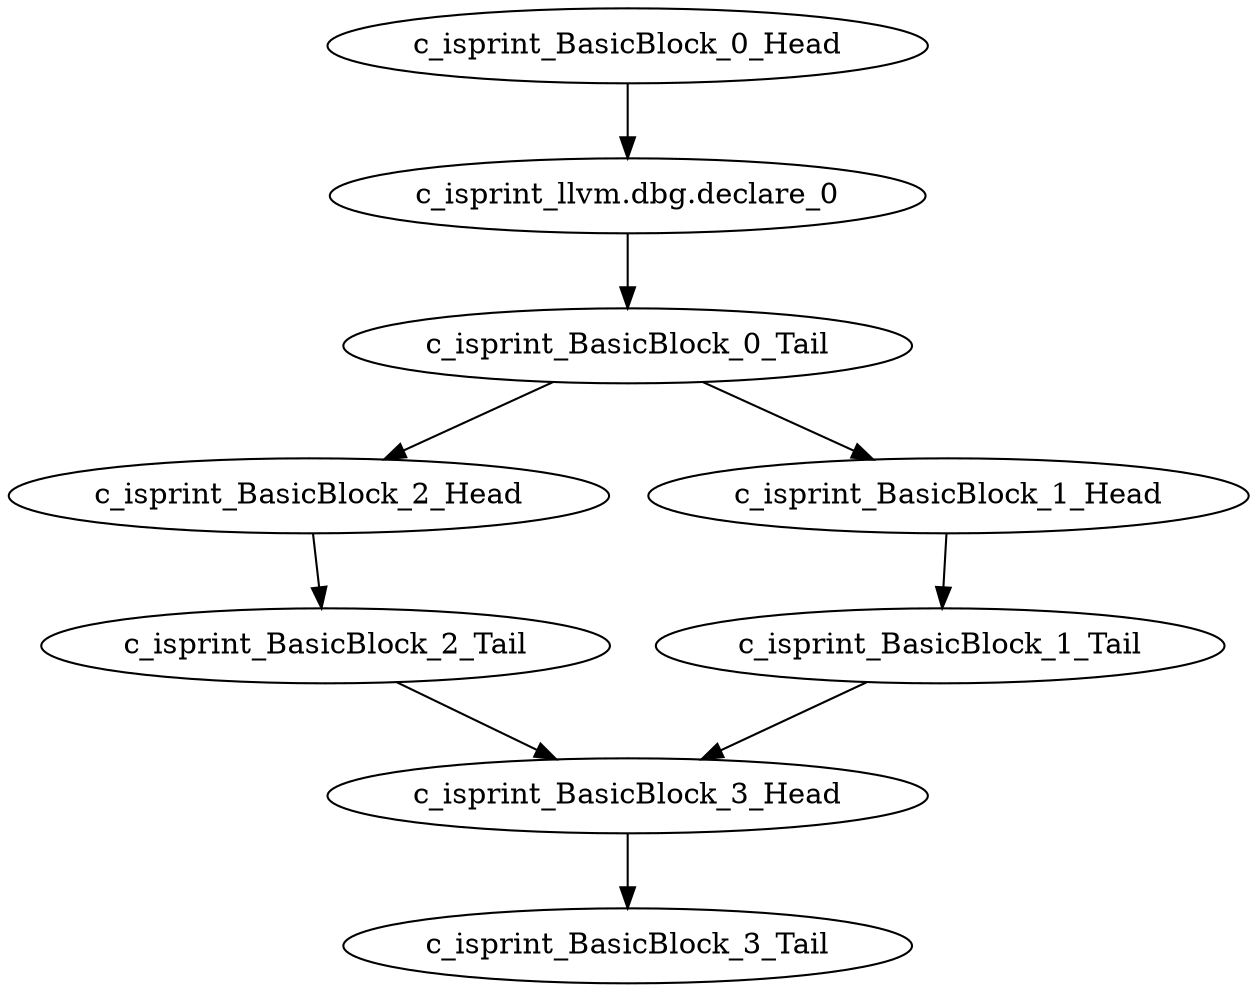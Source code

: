 digraph G {
    "c_isprint_BasicBlock_0_Head" -> "c_isprint_llvm.dbg.declare_0"
    "c_isprint_BasicBlock_1_Tail" -> "c_isprint_BasicBlock_3_Head"
    "c_isprint_BasicBlock_2_Tail" -> "c_isprint_BasicBlock_3_Head"
    "c_isprint_BasicBlock_2_Head" -> "c_isprint_BasicBlock_2_Tail"
    "c_isprint_BasicBlock_0_Tail" -> "c_isprint_BasicBlock_2_Head"
    "c_isprint_BasicBlock_0_Tail" -> "c_isprint_BasicBlock_1_Head"
    "c_isprint_BasicBlock_3_Head" -> "c_isprint_BasicBlock_3_Tail"
    "c_isprint_BasicBlock_1_Head" -> "c_isprint_BasicBlock_1_Tail"
    "c_isprint_llvm.dbg.declare_0" -> "c_isprint_BasicBlock_0_Tail"
}

